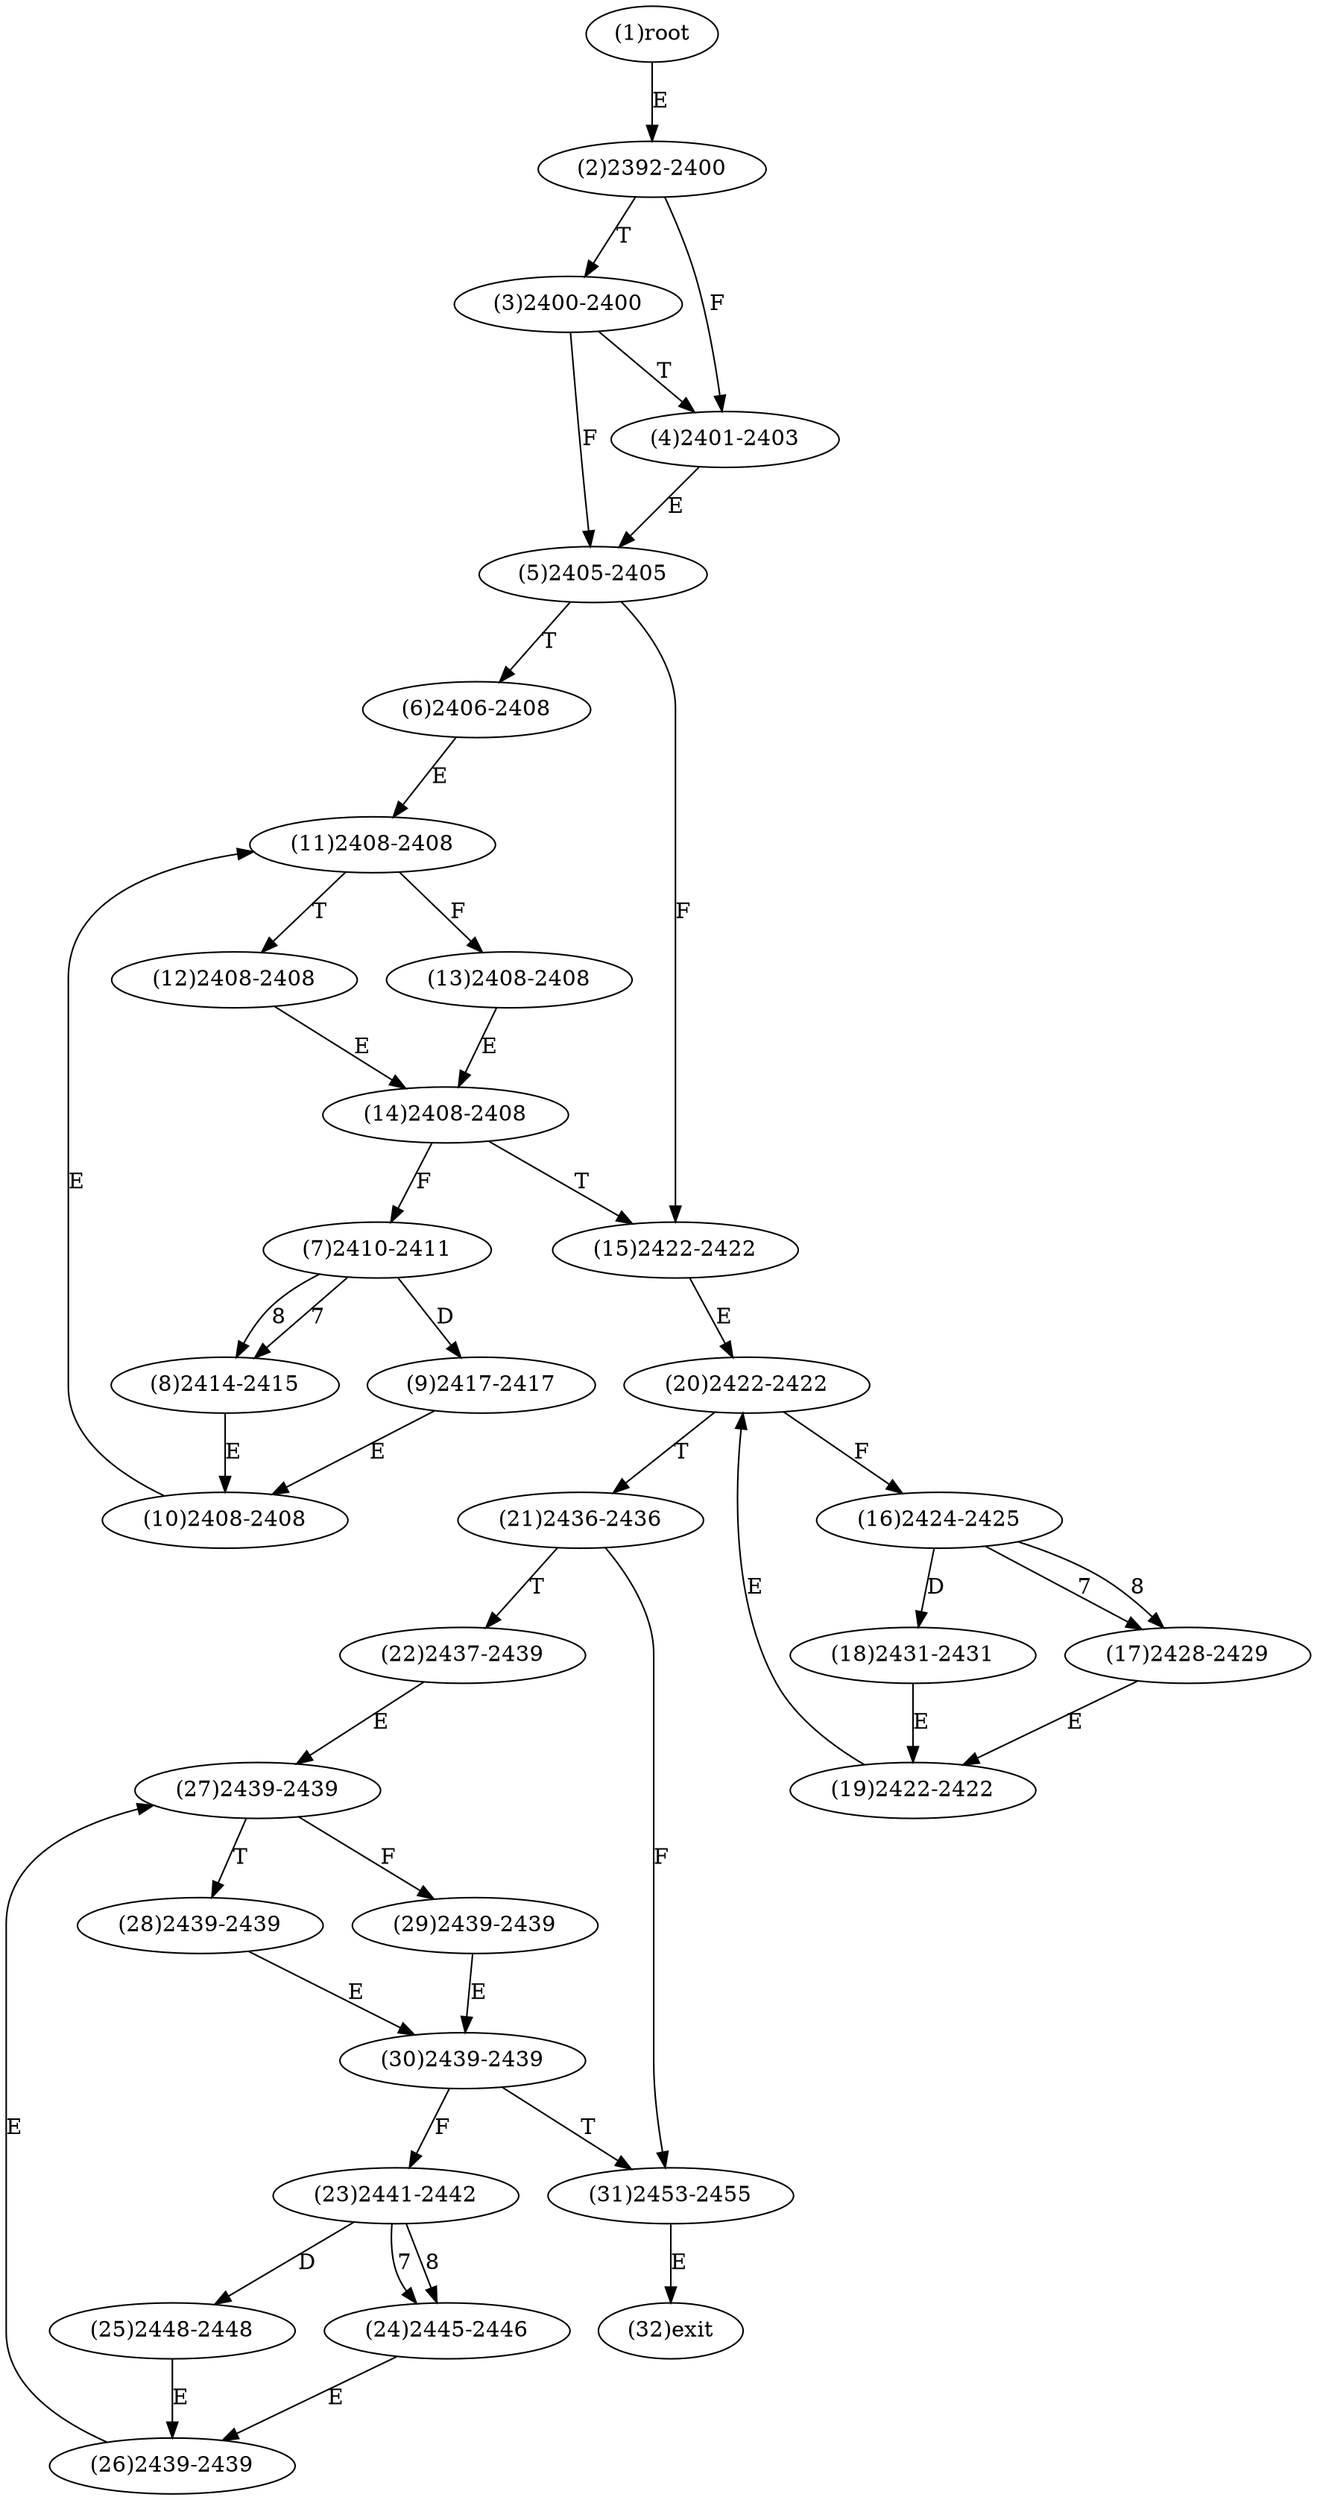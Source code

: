 digraph "" { 
1[ label="(1)root"];
2[ label="(2)2392-2400"];
3[ label="(3)2400-2400"];
4[ label="(4)2401-2403"];
5[ label="(5)2405-2405"];
6[ label="(6)2406-2408"];
7[ label="(7)2410-2411"];
8[ label="(8)2414-2415"];
9[ label="(9)2417-2417"];
10[ label="(10)2408-2408"];
11[ label="(11)2408-2408"];
12[ label="(12)2408-2408"];
13[ label="(13)2408-2408"];
14[ label="(14)2408-2408"];
15[ label="(15)2422-2422"];
17[ label="(17)2428-2429"];
16[ label="(16)2424-2425"];
19[ label="(19)2422-2422"];
18[ label="(18)2431-2431"];
21[ label="(21)2436-2436"];
20[ label="(20)2422-2422"];
23[ label="(23)2441-2442"];
22[ label="(22)2437-2439"];
25[ label="(25)2448-2448"];
24[ label="(24)2445-2446"];
27[ label="(27)2439-2439"];
26[ label="(26)2439-2439"];
29[ label="(29)2439-2439"];
28[ label="(28)2439-2439"];
31[ label="(31)2453-2455"];
30[ label="(30)2439-2439"];
32[ label="(32)exit"];
1->2[ label="E"];
2->4[ label="F"];
2->3[ label="T"];
3->5[ label="F"];
3->4[ label="T"];
4->5[ label="E"];
5->15[ label="F"];
5->6[ label="T"];
6->11[ label="E"];
7->8[ label="7"];
7->8[ label="8"];
7->9[ label="D"];
8->10[ label="E"];
9->10[ label="E"];
10->11[ label="E"];
11->13[ label="F"];
11->12[ label="T"];
12->14[ label="E"];
13->14[ label="E"];
14->7[ label="F"];
14->15[ label="T"];
15->20[ label="E"];
16->17[ label="7"];
16->17[ label="8"];
16->18[ label="D"];
17->19[ label="E"];
18->19[ label="E"];
19->20[ label="E"];
20->16[ label="F"];
20->21[ label="T"];
21->31[ label="F"];
21->22[ label="T"];
22->27[ label="E"];
23->24[ label="7"];
23->24[ label="8"];
23->25[ label="D"];
24->26[ label="E"];
25->26[ label="E"];
26->27[ label="E"];
27->29[ label="F"];
27->28[ label="T"];
28->30[ label="E"];
29->30[ label="E"];
30->23[ label="F"];
30->31[ label="T"];
31->32[ label="E"];
}